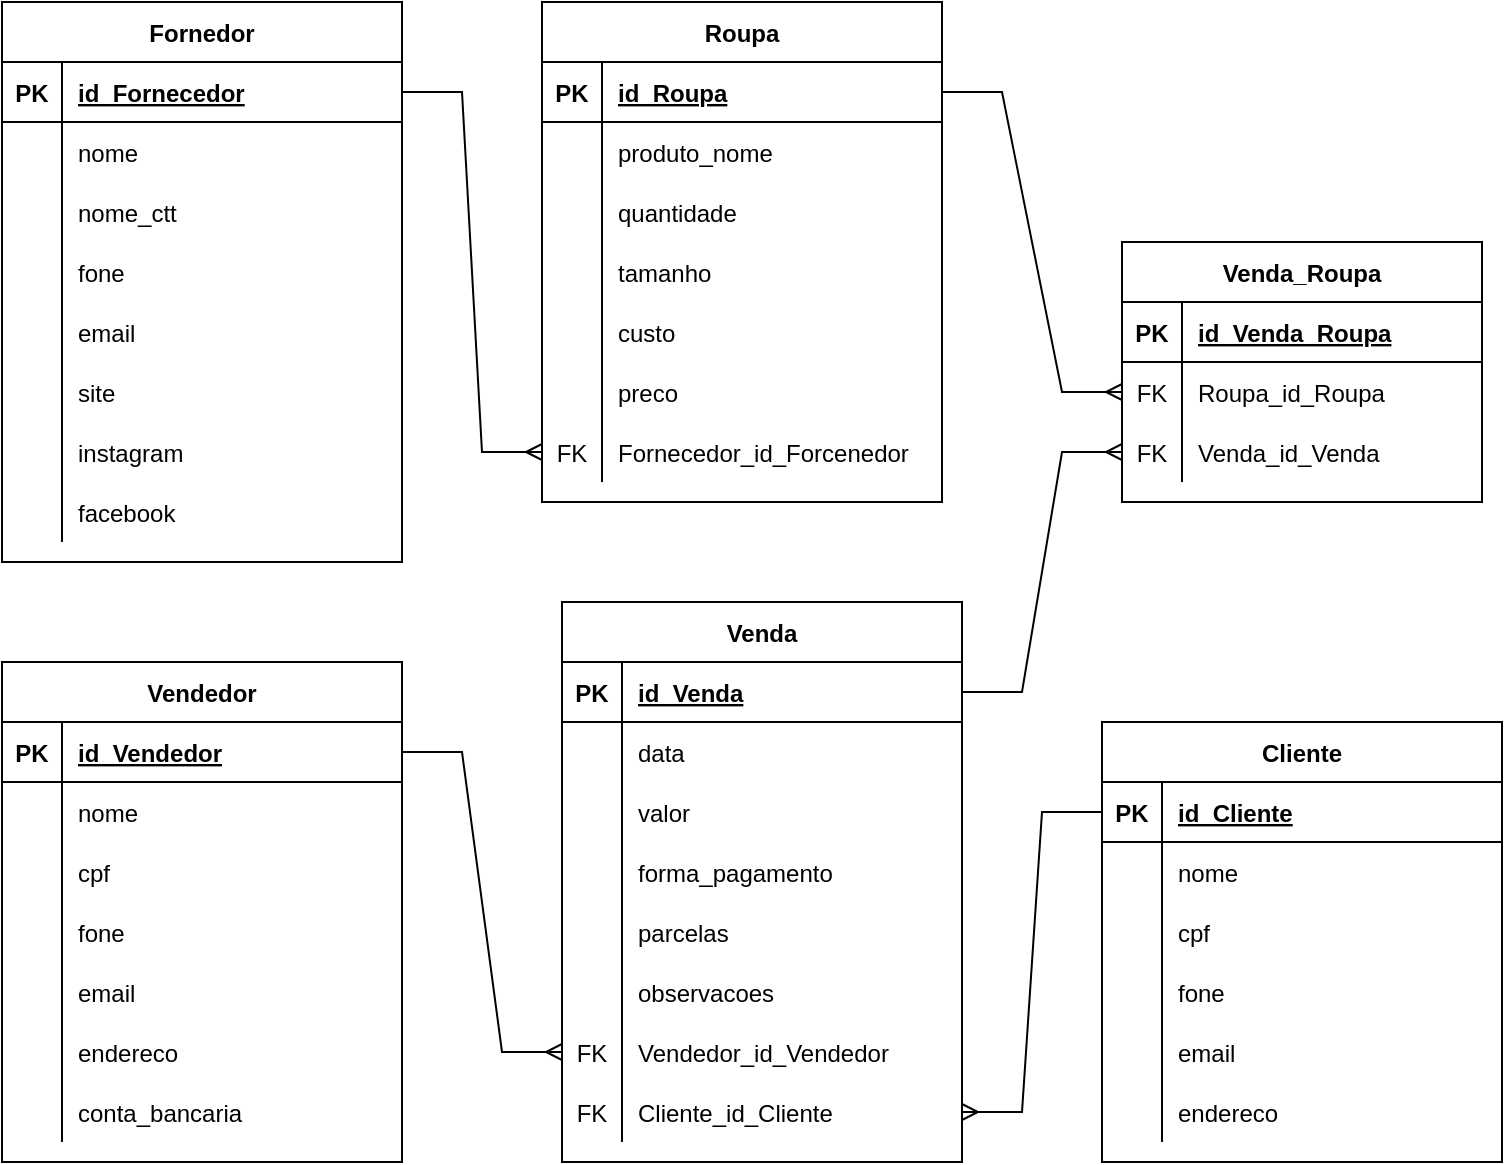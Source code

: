 <mxfile version="17.4.5" type="device"><diagram id="R2lEEEUBdFMjLlhIrx00" name="Page-1"><mxGraphModel dx="1422" dy="754" grid="1" gridSize="10" guides="1" tooltips="1" connect="1" arrows="1" fold="1" page="1" pageScale="1" pageWidth="850" pageHeight="1100" math="0" shadow="0" extFonts="Permanent Marker^https://fonts.googleapis.com/css?family=Permanent+Marker"><root><mxCell id="0"/><mxCell id="1" parent="0"/><mxCell id="zER5BR2tPO34jimGG_qI-1" value="Roupa" style="shape=table;startSize=30;container=1;collapsible=1;childLayout=tableLayout;fixedRows=1;rowLines=0;fontStyle=1;align=center;resizeLast=1;" parent="1" vertex="1"><mxGeometry x="310" y="40" width="200" height="250" as="geometry"/></mxCell><mxCell id="zER5BR2tPO34jimGG_qI-2" value="" style="shape=tableRow;horizontal=0;startSize=0;swimlaneHead=0;swimlaneBody=0;fillColor=none;collapsible=0;dropTarget=0;points=[[0,0.5],[1,0.5]];portConstraint=eastwest;top=0;left=0;right=0;bottom=1;" parent="zER5BR2tPO34jimGG_qI-1" vertex="1"><mxGeometry y="30" width="200" height="30" as="geometry"/></mxCell><mxCell id="zER5BR2tPO34jimGG_qI-3" value="PK" style="shape=partialRectangle;connectable=0;fillColor=none;top=0;left=0;bottom=0;right=0;fontStyle=1;overflow=hidden;" parent="zER5BR2tPO34jimGG_qI-2" vertex="1"><mxGeometry width="30" height="30" as="geometry"><mxRectangle width="30" height="30" as="alternateBounds"/></mxGeometry></mxCell><mxCell id="zER5BR2tPO34jimGG_qI-4" value="id_Roupa" style="shape=partialRectangle;connectable=0;fillColor=none;top=0;left=0;bottom=0;right=0;align=left;spacingLeft=6;fontStyle=5;overflow=hidden;" parent="zER5BR2tPO34jimGG_qI-2" vertex="1"><mxGeometry x="30" width="170" height="30" as="geometry"><mxRectangle width="170" height="30" as="alternateBounds"/></mxGeometry></mxCell><mxCell id="zER5BR2tPO34jimGG_qI-8" value="" style="shape=tableRow;horizontal=0;startSize=0;swimlaneHead=0;swimlaneBody=0;fillColor=none;collapsible=0;dropTarget=0;points=[[0,0.5],[1,0.5]];portConstraint=eastwest;top=0;left=0;right=0;bottom=0;" parent="zER5BR2tPO34jimGG_qI-1" vertex="1"><mxGeometry y="60" width="200" height="30" as="geometry"/></mxCell><mxCell id="zER5BR2tPO34jimGG_qI-9" value="" style="shape=partialRectangle;connectable=0;fillColor=none;top=0;left=0;bottom=0;right=0;editable=1;overflow=hidden;" parent="zER5BR2tPO34jimGG_qI-8" vertex="1"><mxGeometry width="30" height="30" as="geometry"><mxRectangle width="30" height="30" as="alternateBounds"/></mxGeometry></mxCell><mxCell id="zER5BR2tPO34jimGG_qI-10" value="produto_nome" style="shape=partialRectangle;connectable=0;fillColor=none;top=0;left=0;bottom=0;right=0;align=left;spacingLeft=6;overflow=hidden;" parent="zER5BR2tPO34jimGG_qI-8" vertex="1"><mxGeometry x="30" width="170" height="30" as="geometry"><mxRectangle width="170" height="30" as="alternateBounds"/></mxGeometry></mxCell><mxCell id="zER5BR2tPO34jimGG_qI-11" value="" style="shape=tableRow;horizontal=0;startSize=0;swimlaneHead=0;swimlaneBody=0;fillColor=none;collapsible=0;dropTarget=0;points=[[0,0.5],[1,0.5]];portConstraint=eastwest;top=0;left=0;right=0;bottom=0;" parent="zER5BR2tPO34jimGG_qI-1" vertex="1"><mxGeometry y="90" width="200" height="30" as="geometry"/></mxCell><mxCell id="zER5BR2tPO34jimGG_qI-12" value="" style="shape=partialRectangle;connectable=0;fillColor=none;top=0;left=0;bottom=0;right=0;editable=1;overflow=hidden;" parent="zER5BR2tPO34jimGG_qI-11" vertex="1"><mxGeometry width="30" height="30" as="geometry"><mxRectangle width="30" height="30" as="alternateBounds"/></mxGeometry></mxCell><mxCell id="zER5BR2tPO34jimGG_qI-13" value="quantidade" style="shape=partialRectangle;connectable=0;fillColor=none;top=0;left=0;bottom=0;right=0;align=left;spacingLeft=6;overflow=hidden;" parent="zER5BR2tPO34jimGG_qI-11" vertex="1"><mxGeometry x="30" width="170" height="30" as="geometry"><mxRectangle width="170" height="30" as="alternateBounds"/></mxGeometry></mxCell><mxCell id="zER5BR2tPO34jimGG_qI-14" value="" style="shape=tableRow;horizontal=0;startSize=0;swimlaneHead=0;swimlaneBody=0;fillColor=none;collapsible=0;dropTarget=0;points=[[0,0.5],[1,0.5]];portConstraint=eastwest;top=0;left=0;right=0;bottom=0;" parent="zER5BR2tPO34jimGG_qI-1" vertex="1"><mxGeometry y="120" width="200" height="30" as="geometry"/></mxCell><mxCell id="zER5BR2tPO34jimGG_qI-15" value="" style="shape=partialRectangle;connectable=0;fillColor=none;top=0;left=0;bottom=0;right=0;editable=1;overflow=hidden;" parent="zER5BR2tPO34jimGG_qI-14" vertex="1"><mxGeometry width="30" height="30" as="geometry"><mxRectangle width="30" height="30" as="alternateBounds"/></mxGeometry></mxCell><mxCell id="zER5BR2tPO34jimGG_qI-16" value="tamanho" style="shape=partialRectangle;connectable=0;fillColor=none;top=0;left=0;bottom=0;right=0;align=left;spacingLeft=6;overflow=hidden;" parent="zER5BR2tPO34jimGG_qI-14" vertex="1"><mxGeometry x="30" width="170" height="30" as="geometry"><mxRectangle width="170" height="30" as="alternateBounds"/></mxGeometry></mxCell><mxCell id="zER5BR2tPO34jimGG_qI-17" value="" style="shape=tableRow;horizontal=0;startSize=0;swimlaneHead=0;swimlaneBody=0;fillColor=none;collapsible=0;dropTarget=0;points=[[0,0.5],[1,0.5]];portConstraint=eastwest;top=0;left=0;right=0;bottom=0;" parent="zER5BR2tPO34jimGG_qI-1" vertex="1"><mxGeometry y="150" width="200" height="30" as="geometry"/></mxCell><mxCell id="zER5BR2tPO34jimGG_qI-18" value="" style="shape=partialRectangle;connectable=0;fillColor=none;top=0;left=0;bottom=0;right=0;editable=1;overflow=hidden;" parent="zER5BR2tPO34jimGG_qI-17" vertex="1"><mxGeometry width="30" height="30" as="geometry"><mxRectangle width="30" height="30" as="alternateBounds"/></mxGeometry></mxCell><mxCell id="zER5BR2tPO34jimGG_qI-19" value="custo" style="shape=partialRectangle;connectable=0;fillColor=none;top=0;left=0;bottom=0;right=0;align=left;spacingLeft=6;overflow=hidden;" parent="zER5BR2tPO34jimGG_qI-17" vertex="1"><mxGeometry x="30" width="170" height="30" as="geometry"><mxRectangle width="170" height="30" as="alternateBounds"/></mxGeometry></mxCell><mxCell id="zER5BR2tPO34jimGG_qI-20" value="" style="shape=tableRow;horizontal=0;startSize=0;swimlaneHead=0;swimlaneBody=0;fillColor=none;collapsible=0;dropTarget=0;points=[[0,0.5],[1,0.5]];portConstraint=eastwest;top=0;left=0;right=0;bottom=0;" parent="zER5BR2tPO34jimGG_qI-1" vertex="1"><mxGeometry y="180" width="200" height="30" as="geometry"/></mxCell><mxCell id="zER5BR2tPO34jimGG_qI-21" value="" style="shape=partialRectangle;connectable=0;fillColor=none;top=0;left=0;bottom=0;right=0;editable=1;overflow=hidden;" parent="zER5BR2tPO34jimGG_qI-20" vertex="1"><mxGeometry width="30" height="30" as="geometry"><mxRectangle width="30" height="30" as="alternateBounds"/></mxGeometry></mxCell><mxCell id="zER5BR2tPO34jimGG_qI-22" value="preco" style="shape=partialRectangle;connectable=0;fillColor=none;top=0;left=0;bottom=0;right=0;align=left;spacingLeft=6;overflow=hidden;" parent="zER5BR2tPO34jimGG_qI-20" vertex="1"><mxGeometry x="30" width="170" height="30" as="geometry"><mxRectangle width="170" height="30" as="alternateBounds"/></mxGeometry></mxCell><mxCell id="zER5BR2tPO34jimGG_qI-93" value="" style="shape=tableRow;horizontal=0;startSize=0;swimlaneHead=0;swimlaneBody=0;fillColor=none;collapsible=0;dropTarget=0;points=[[0,0.5],[1,0.5]];portConstraint=eastwest;top=0;left=0;right=0;bottom=0;" parent="zER5BR2tPO34jimGG_qI-1" vertex="1"><mxGeometry y="210" width="200" height="30" as="geometry"/></mxCell><mxCell id="zER5BR2tPO34jimGG_qI-94" value="FK" style="shape=partialRectangle;connectable=0;fillColor=none;top=0;left=0;bottom=0;right=0;editable=1;overflow=hidden;" parent="zER5BR2tPO34jimGG_qI-93" vertex="1"><mxGeometry width="30" height="30" as="geometry"><mxRectangle width="30" height="30" as="alternateBounds"/></mxGeometry></mxCell><mxCell id="zER5BR2tPO34jimGG_qI-95" value="Fornecedor_id_Forcenedor" style="shape=partialRectangle;connectable=0;fillColor=none;top=0;left=0;bottom=0;right=0;align=left;spacingLeft=6;overflow=hidden;" parent="zER5BR2tPO34jimGG_qI-93" vertex="1"><mxGeometry x="30" width="170" height="30" as="geometry"><mxRectangle width="170" height="30" as="alternateBounds"/></mxGeometry></mxCell><mxCell id="zER5BR2tPO34jimGG_qI-26" value="Fornedor" style="shape=table;startSize=30;container=1;collapsible=1;childLayout=tableLayout;fixedRows=1;rowLines=0;fontStyle=1;align=center;resizeLast=1;" parent="1" vertex="1"><mxGeometry x="40" y="40" width="200" height="280" as="geometry"/></mxCell><mxCell id="zER5BR2tPO34jimGG_qI-27" value="" style="shape=tableRow;horizontal=0;startSize=0;swimlaneHead=0;swimlaneBody=0;fillColor=none;collapsible=0;dropTarget=0;points=[[0,0.5],[1,0.5]];portConstraint=eastwest;top=0;left=0;right=0;bottom=1;" parent="zER5BR2tPO34jimGG_qI-26" vertex="1"><mxGeometry y="30" width="200" height="30" as="geometry"/></mxCell><mxCell id="zER5BR2tPO34jimGG_qI-28" value="PK" style="shape=partialRectangle;connectable=0;fillColor=none;top=0;left=0;bottom=0;right=0;fontStyle=1;overflow=hidden;" parent="zER5BR2tPO34jimGG_qI-27" vertex="1"><mxGeometry width="30" height="30" as="geometry"><mxRectangle width="30" height="30" as="alternateBounds"/></mxGeometry></mxCell><mxCell id="zER5BR2tPO34jimGG_qI-29" value="id_Fornecedor" style="shape=partialRectangle;connectable=0;fillColor=none;top=0;left=0;bottom=0;right=0;align=left;spacingLeft=6;fontStyle=5;overflow=hidden;" parent="zER5BR2tPO34jimGG_qI-27" vertex="1"><mxGeometry x="30" width="170" height="30" as="geometry"><mxRectangle width="170" height="30" as="alternateBounds"/></mxGeometry></mxCell><mxCell id="zER5BR2tPO34jimGG_qI-30" value="" style="shape=tableRow;horizontal=0;startSize=0;swimlaneHead=0;swimlaneBody=0;fillColor=none;collapsible=0;dropTarget=0;points=[[0,0.5],[1,0.5]];portConstraint=eastwest;top=0;left=0;right=0;bottom=0;" parent="zER5BR2tPO34jimGG_qI-26" vertex="1"><mxGeometry y="60" width="200" height="30" as="geometry"/></mxCell><mxCell id="zER5BR2tPO34jimGG_qI-31" value="" style="shape=partialRectangle;connectable=0;fillColor=none;top=0;left=0;bottom=0;right=0;editable=1;overflow=hidden;" parent="zER5BR2tPO34jimGG_qI-30" vertex="1"><mxGeometry width="30" height="30" as="geometry"><mxRectangle width="30" height="30" as="alternateBounds"/></mxGeometry></mxCell><mxCell id="zER5BR2tPO34jimGG_qI-32" value="nome" style="shape=partialRectangle;connectable=0;fillColor=none;top=0;left=0;bottom=0;right=0;align=left;spacingLeft=6;overflow=hidden;" parent="zER5BR2tPO34jimGG_qI-30" vertex="1"><mxGeometry x="30" width="170" height="30" as="geometry"><mxRectangle width="170" height="30" as="alternateBounds"/></mxGeometry></mxCell><mxCell id="zER5BR2tPO34jimGG_qI-48" value="" style="shape=tableRow;horizontal=0;startSize=0;swimlaneHead=0;swimlaneBody=0;fillColor=none;collapsible=0;dropTarget=0;points=[[0,0.5],[1,0.5]];portConstraint=eastwest;top=0;left=0;right=0;bottom=0;" parent="zER5BR2tPO34jimGG_qI-26" vertex="1"><mxGeometry y="90" width="200" height="30" as="geometry"/></mxCell><mxCell id="zER5BR2tPO34jimGG_qI-49" value="" style="shape=partialRectangle;connectable=0;fillColor=none;top=0;left=0;bottom=0;right=0;editable=1;overflow=hidden;" parent="zER5BR2tPO34jimGG_qI-48" vertex="1"><mxGeometry width="30" height="30" as="geometry"><mxRectangle width="30" height="30" as="alternateBounds"/></mxGeometry></mxCell><mxCell id="zER5BR2tPO34jimGG_qI-50" value="nome_ctt" style="shape=partialRectangle;connectable=0;fillColor=none;top=0;left=0;bottom=0;right=0;align=left;spacingLeft=6;overflow=hidden;" parent="zER5BR2tPO34jimGG_qI-48" vertex="1"><mxGeometry x="30" width="170" height="30" as="geometry"><mxRectangle width="170" height="30" as="alternateBounds"/></mxGeometry></mxCell><mxCell id="zER5BR2tPO34jimGG_qI-33" value="" style="shape=tableRow;horizontal=0;startSize=0;swimlaneHead=0;swimlaneBody=0;fillColor=none;collapsible=0;dropTarget=0;points=[[0,0.5],[1,0.5]];portConstraint=eastwest;top=0;left=0;right=0;bottom=0;" parent="zER5BR2tPO34jimGG_qI-26" vertex="1"><mxGeometry y="120" width="200" height="30" as="geometry"/></mxCell><mxCell id="zER5BR2tPO34jimGG_qI-34" value="" style="shape=partialRectangle;connectable=0;fillColor=none;top=0;left=0;bottom=0;right=0;editable=1;overflow=hidden;" parent="zER5BR2tPO34jimGG_qI-33" vertex="1"><mxGeometry width="30" height="30" as="geometry"><mxRectangle width="30" height="30" as="alternateBounds"/></mxGeometry></mxCell><mxCell id="zER5BR2tPO34jimGG_qI-35" value="fone" style="shape=partialRectangle;connectable=0;fillColor=none;top=0;left=0;bottom=0;right=0;align=left;spacingLeft=6;overflow=hidden;" parent="zER5BR2tPO34jimGG_qI-33" vertex="1"><mxGeometry x="30" width="170" height="30" as="geometry"><mxRectangle width="170" height="30" as="alternateBounds"/></mxGeometry></mxCell><mxCell id="zER5BR2tPO34jimGG_qI-36" value="" style="shape=tableRow;horizontal=0;startSize=0;swimlaneHead=0;swimlaneBody=0;fillColor=none;collapsible=0;dropTarget=0;points=[[0,0.5],[1,0.5]];portConstraint=eastwest;top=0;left=0;right=0;bottom=0;" parent="zER5BR2tPO34jimGG_qI-26" vertex="1"><mxGeometry y="150" width="200" height="30" as="geometry"/></mxCell><mxCell id="zER5BR2tPO34jimGG_qI-37" value="" style="shape=partialRectangle;connectable=0;fillColor=none;top=0;left=0;bottom=0;right=0;editable=1;overflow=hidden;" parent="zER5BR2tPO34jimGG_qI-36" vertex="1"><mxGeometry width="30" height="30" as="geometry"><mxRectangle width="30" height="30" as="alternateBounds"/></mxGeometry></mxCell><mxCell id="zER5BR2tPO34jimGG_qI-38" value="email" style="shape=partialRectangle;connectable=0;fillColor=none;top=0;left=0;bottom=0;right=0;align=left;spacingLeft=6;overflow=hidden;" parent="zER5BR2tPO34jimGG_qI-36" vertex="1"><mxGeometry x="30" width="170" height="30" as="geometry"><mxRectangle width="170" height="30" as="alternateBounds"/></mxGeometry></mxCell><mxCell id="zER5BR2tPO34jimGG_qI-39" value="" style="shape=tableRow;horizontal=0;startSize=0;swimlaneHead=0;swimlaneBody=0;fillColor=none;collapsible=0;dropTarget=0;points=[[0,0.5],[1,0.5]];portConstraint=eastwest;top=0;left=0;right=0;bottom=0;" parent="zER5BR2tPO34jimGG_qI-26" vertex="1"><mxGeometry y="180" width="200" height="30" as="geometry"/></mxCell><mxCell id="zER5BR2tPO34jimGG_qI-40" value="" style="shape=partialRectangle;connectable=0;fillColor=none;top=0;left=0;bottom=0;right=0;editable=1;overflow=hidden;" parent="zER5BR2tPO34jimGG_qI-39" vertex="1"><mxGeometry width="30" height="30" as="geometry"><mxRectangle width="30" height="30" as="alternateBounds"/></mxGeometry></mxCell><mxCell id="zER5BR2tPO34jimGG_qI-41" value="site" style="shape=partialRectangle;connectable=0;fillColor=none;top=0;left=0;bottom=0;right=0;align=left;spacingLeft=6;overflow=hidden;" parent="zER5BR2tPO34jimGG_qI-39" vertex="1"><mxGeometry x="30" width="170" height="30" as="geometry"><mxRectangle width="170" height="30" as="alternateBounds"/></mxGeometry></mxCell><mxCell id="zER5BR2tPO34jimGG_qI-42" value="" style="shape=tableRow;horizontal=0;startSize=0;swimlaneHead=0;swimlaneBody=0;fillColor=none;collapsible=0;dropTarget=0;points=[[0,0.5],[1,0.5]];portConstraint=eastwest;top=0;left=0;right=0;bottom=0;" parent="zER5BR2tPO34jimGG_qI-26" vertex="1"><mxGeometry y="210" width="200" height="30" as="geometry"/></mxCell><mxCell id="zER5BR2tPO34jimGG_qI-43" value="" style="shape=partialRectangle;connectable=0;fillColor=none;top=0;left=0;bottom=0;right=0;editable=1;overflow=hidden;" parent="zER5BR2tPO34jimGG_qI-42" vertex="1"><mxGeometry width="30" height="30" as="geometry"><mxRectangle width="30" height="30" as="alternateBounds"/></mxGeometry></mxCell><mxCell id="zER5BR2tPO34jimGG_qI-44" value="instagram" style="shape=partialRectangle;connectable=0;fillColor=none;top=0;left=0;bottom=0;right=0;align=left;spacingLeft=6;overflow=hidden;" parent="zER5BR2tPO34jimGG_qI-42" vertex="1"><mxGeometry x="30" width="170" height="30" as="geometry"><mxRectangle width="170" height="30" as="alternateBounds"/></mxGeometry></mxCell><mxCell id="zER5BR2tPO34jimGG_qI-45" value="" style="shape=tableRow;horizontal=0;startSize=0;swimlaneHead=0;swimlaneBody=0;fillColor=none;collapsible=0;dropTarget=0;points=[[0,0.5],[1,0.5]];portConstraint=eastwest;top=0;left=0;right=0;bottom=0;" parent="zER5BR2tPO34jimGG_qI-26" vertex="1"><mxGeometry y="240" width="200" height="30" as="geometry"/></mxCell><mxCell id="zER5BR2tPO34jimGG_qI-46" value="" style="shape=partialRectangle;connectable=0;fillColor=none;top=0;left=0;bottom=0;right=0;editable=1;overflow=hidden;" parent="zER5BR2tPO34jimGG_qI-45" vertex="1"><mxGeometry width="30" height="30" as="geometry"><mxRectangle width="30" height="30" as="alternateBounds"/></mxGeometry></mxCell><mxCell id="zER5BR2tPO34jimGG_qI-47" value="facebook" style="shape=partialRectangle;connectable=0;fillColor=none;top=0;left=0;bottom=0;right=0;align=left;spacingLeft=6;overflow=hidden;" parent="zER5BR2tPO34jimGG_qI-45" vertex="1"><mxGeometry x="30" width="170" height="30" as="geometry"><mxRectangle width="170" height="30" as="alternateBounds"/></mxGeometry></mxCell><mxCell id="zER5BR2tPO34jimGG_qI-51" value="Venda_Roupa" style="shape=table;startSize=30;container=1;collapsible=1;childLayout=tableLayout;fixedRows=1;rowLines=0;fontStyle=1;align=center;resizeLast=1;" parent="1" vertex="1"><mxGeometry x="600" y="160" width="180" height="130" as="geometry"/></mxCell><mxCell id="zER5BR2tPO34jimGG_qI-52" value="" style="shape=tableRow;horizontal=0;startSize=0;swimlaneHead=0;swimlaneBody=0;fillColor=none;collapsible=0;dropTarget=0;points=[[0,0.5],[1,0.5]];portConstraint=eastwest;top=0;left=0;right=0;bottom=1;" parent="zER5BR2tPO34jimGG_qI-51" vertex="1"><mxGeometry y="30" width="180" height="30" as="geometry"/></mxCell><mxCell id="zER5BR2tPO34jimGG_qI-53" value="PK" style="shape=partialRectangle;connectable=0;fillColor=none;top=0;left=0;bottom=0;right=0;fontStyle=1;overflow=hidden;" parent="zER5BR2tPO34jimGG_qI-52" vertex="1"><mxGeometry width="30" height="30" as="geometry"><mxRectangle width="30" height="30" as="alternateBounds"/></mxGeometry></mxCell><mxCell id="zER5BR2tPO34jimGG_qI-54" value="id_Venda_Roupa" style="shape=partialRectangle;connectable=0;fillColor=none;top=0;left=0;bottom=0;right=0;align=left;spacingLeft=6;fontStyle=5;overflow=hidden;" parent="zER5BR2tPO34jimGG_qI-52" vertex="1"><mxGeometry x="30" width="150" height="30" as="geometry"><mxRectangle width="150" height="30" as="alternateBounds"/></mxGeometry></mxCell><mxCell id="zER5BR2tPO34jimGG_qI-55" value="" style="shape=tableRow;horizontal=0;startSize=0;swimlaneHead=0;swimlaneBody=0;fillColor=none;collapsible=0;dropTarget=0;points=[[0,0.5],[1,0.5]];portConstraint=eastwest;top=0;left=0;right=0;bottom=0;" parent="zER5BR2tPO34jimGG_qI-51" vertex="1"><mxGeometry y="60" width="180" height="30" as="geometry"/></mxCell><mxCell id="zER5BR2tPO34jimGG_qI-56" value="FK" style="shape=partialRectangle;connectable=0;fillColor=none;top=0;left=0;bottom=0;right=0;editable=1;overflow=hidden;" parent="zER5BR2tPO34jimGG_qI-55" vertex="1"><mxGeometry width="30" height="30" as="geometry"><mxRectangle width="30" height="30" as="alternateBounds"/></mxGeometry></mxCell><mxCell id="zER5BR2tPO34jimGG_qI-57" value="Roupa_id_Roupa" style="shape=partialRectangle;connectable=0;fillColor=none;top=0;left=0;bottom=0;right=0;align=left;spacingLeft=6;overflow=hidden;" parent="zER5BR2tPO34jimGG_qI-55" vertex="1"><mxGeometry x="30" width="150" height="30" as="geometry"><mxRectangle width="150" height="30" as="alternateBounds"/></mxGeometry></mxCell><mxCell id="zER5BR2tPO34jimGG_qI-58" value="" style="shape=tableRow;horizontal=0;startSize=0;swimlaneHead=0;swimlaneBody=0;fillColor=none;collapsible=0;dropTarget=0;points=[[0,0.5],[1,0.5]];portConstraint=eastwest;top=0;left=0;right=0;bottom=0;" parent="zER5BR2tPO34jimGG_qI-51" vertex="1"><mxGeometry y="90" width="180" height="30" as="geometry"/></mxCell><mxCell id="zER5BR2tPO34jimGG_qI-59" value="FK" style="shape=partialRectangle;connectable=0;fillColor=none;top=0;left=0;bottom=0;right=0;editable=1;overflow=hidden;" parent="zER5BR2tPO34jimGG_qI-58" vertex="1"><mxGeometry width="30" height="30" as="geometry"><mxRectangle width="30" height="30" as="alternateBounds"/></mxGeometry></mxCell><mxCell id="zER5BR2tPO34jimGG_qI-60" value="Venda_id_Venda" style="shape=partialRectangle;connectable=0;fillColor=none;top=0;left=0;bottom=0;right=0;align=left;spacingLeft=6;overflow=hidden;" parent="zER5BR2tPO34jimGG_qI-58" vertex="1"><mxGeometry x="30" width="150" height="30" as="geometry"><mxRectangle width="150" height="30" as="alternateBounds"/></mxGeometry></mxCell><mxCell id="zER5BR2tPO34jimGG_qI-96" value="Venda" style="shape=table;startSize=30;container=1;collapsible=1;childLayout=tableLayout;fixedRows=1;rowLines=0;fontStyle=1;align=center;resizeLast=1;" parent="1" vertex="1"><mxGeometry x="320" y="340" width="200" height="280" as="geometry"/></mxCell><mxCell id="zER5BR2tPO34jimGG_qI-97" value="" style="shape=tableRow;horizontal=0;startSize=0;swimlaneHead=0;swimlaneBody=0;fillColor=none;collapsible=0;dropTarget=0;points=[[0,0.5],[1,0.5]];portConstraint=eastwest;top=0;left=0;right=0;bottom=1;" parent="zER5BR2tPO34jimGG_qI-96" vertex="1"><mxGeometry y="30" width="200" height="30" as="geometry"/></mxCell><mxCell id="zER5BR2tPO34jimGG_qI-98" value="PK" style="shape=partialRectangle;connectable=0;fillColor=none;top=0;left=0;bottom=0;right=0;fontStyle=1;overflow=hidden;" parent="zER5BR2tPO34jimGG_qI-97" vertex="1"><mxGeometry width="30" height="30" as="geometry"><mxRectangle width="30" height="30" as="alternateBounds"/></mxGeometry></mxCell><mxCell id="zER5BR2tPO34jimGG_qI-99" value="id_Venda" style="shape=partialRectangle;connectable=0;fillColor=none;top=0;left=0;bottom=0;right=0;align=left;spacingLeft=6;fontStyle=5;overflow=hidden;" parent="zER5BR2tPO34jimGG_qI-97" vertex="1"><mxGeometry x="30" width="170" height="30" as="geometry"><mxRectangle width="170" height="30" as="alternateBounds"/></mxGeometry></mxCell><mxCell id="zER5BR2tPO34jimGG_qI-100" value="" style="shape=tableRow;horizontal=0;startSize=0;swimlaneHead=0;swimlaneBody=0;fillColor=none;collapsible=0;dropTarget=0;points=[[0,0.5],[1,0.5]];portConstraint=eastwest;top=0;left=0;right=0;bottom=0;" parent="zER5BR2tPO34jimGG_qI-96" vertex="1"><mxGeometry y="60" width="200" height="30" as="geometry"/></mxCell><mxCell id="zER5BR2tPO34jimGG_qI-101" value="" style="shape=partialRectangle;connectable=0;fillColor=none;top=0;left=0;bottom=0;right=0;editable=1;overflow=hidden;" parent="zER5BR2tPO34jimGG_qI-100" vertex="1"><mxGeometry width="30" height="30" as="geometry"><mxRectangle width="30" height="30" as="alternateBounds"/></mxGeometry></mxCell><mxCell id="zER5BR2tPO34jimGG_qI-102" value="data" style="shape=partialRectangle;connectable=0;fillColor=none;top=0;left=0;bottom=0;right=0;align=left;spacingLeft=6;overflow=hidden;" parent="zER5BR2tPO34jimGG_qI-100" vertex="1"><mxGeometry x="30" width="170" height="30" as="geometry"><mxRectangle width="170" height="30" as="alternateBounds"/></mxGeometry></mxCell><mxCell id="zER5BR2tPO34jimGG_qI-103" value="" style="shape=tableRow;horizontal=0;startSize=0;swimlaneHead=0;swimlaneBody=0;fillColor=none;collapsible=0;dropTarget=0;points=[[0,0.5],[1,0.5]];portConstraint=eastwest;top=0;left=0;right=0;bottom=0;" parent="zER5BR2tPO34jimGG_qI-96" vertex="1"><mxGeometry y="90" width="200" height="30" as="geometry"/></mxCell><mxCell id="zER5BR2tPO34jimGG_qI-104" value="" style="shape=partialRectangle;connectable=0;fillColor=none;top=0;left=0;bottom=0;right=0;editable=1;overflow=hidden;" parent="zER5BR2tPO34jimGG_qI-103" vertex="1"><mxGeometry width="30" height="30" as="geometry"><mxRectangle width="30" height="30" as="alternateBounds"/></mxGeometry></mxCell><mxCell id="zER5BR2tPO34jimGG_qI-105" value="valor" style="shape=partialRectangle;connectable=0;fillColor=none;top=0;left=0;bottom=0;right=0;align=left;spacingLeft=6;overflow=hidden;" parent="zER5BR2tPO34jimGG_qI-103" vertex="1"><mxGeometry x="30" width="170" height="30" as="geometry"><mxRectangle width="170" height="30" as="alternateBounds"/></mxGeometry></mxCell><mxCell id="zER5BR2tPO34jimGG_qI-106" value="" style="shape=tableRow;horizontal=0;startSize=0;swimlaneHead=0;swimlaneBody=0;fillColor=none;collapsible=0;dropTarget=0;points=[[0,0.5],[1,0.5]];portConstraint=eastwest;top=0;left=0;right=0;bottom=0;" parent="zER5BR2tPO34jimGG_qI-96" vertex="1"><mxGeometry y="120" width="200" height="30" as="geometry"/></mxCell><mxCell id="zER5BR2tPO34jimGG_qI-107" value="" style="shape=partialRectangle;connectable=0;fillColor=none;top=0;left=0;bottom=0;right=0;editable=1;overflow=hidden;" parent="zER5BR2tPO34jimGG_qI-106" vertex="1"><mxGeometry width="30" height="30" as="geometry"><mxRectangle width="30" height="30" as="alternateBounds"/></mxGeometry></mxCell><mxCell id="zER5BR2tPO34jimGG_qI-108" value="forma_pagamento" style="shape=partialRectangle;connectable=0;fillColor=none;top=0;left=0;bottom=0;right=0;align=left;spacingLeft=6;overflow=hidden;" parent="zER5BR2tPO34jimGG_qI-106" vertex="1"><mxGeometry x="30" width="170" height="30" as="geometry"><mxRectangle width="170" height="30" as="alternateBounds"/></mxGeometry></mxCell><mxCell id="zER5BR2tPO34jimGG_qI-109" value="" style="shape=tableRow;horizontal=0;startSize=0;swimlaneHead=0;swimlaneBody=0;fillColor=none;collapsible=0;dropTarget=0;points=[[0,0.5],[1,0.5]];portConstraint=eastwest;top=0;left=0;right=0;bottom=0;" parent="zER5BR2tPO34jimGG_qI-96" vertex="1"><mxGeometry y="150" width="200" height="30" as="geometry"/></mxCell><mxCell id="zER5BR2tPO34jimGG_qI-110" value="" style="shape=partialRectangle;connectable=0;fillColor=none;top=0;left=0;bottom=0;right=0;editable=1;overflow=hidden;" parent="zER5BR2tPO34jimGG_qI-109" vertex="1"><mxGeometry width="30" height="30" as="geometry"><mxRectangle width="30" height="30" as="alternateBounds"/></mxGeometry></mxCell><mxCell id="zER5BR2tPO34jimGG_qI-111" value="parcelas" style="shape=partialRectangle;connectable=0;fillColor=none;top=0;left=0;bottom=0;right=0;align=left;spacingLeft=6;overflow=hidden;" parent="zER5BR2tPO34jimGG_qI-109" vertex="1"><mxGeometry x="30" width="170" height="30" as="geometry"><mxRectangle width="170" height="30" as="alternateBounds"/></mxGeometry></mxCell><mxCell id="zER5BR2tPO34jimGG_qI-112" value="" style="shape=tableRow;horizontal=0;startSize=0;swimlaneHead=0;swimlaneBody=0;fillColor=none;collapsible=0;dropTarget=0;points=[[0,0.5],[1,0.5]];portConstraint=eastwest;top=0;left=0;right=0;bottom=0;" parent="zER5BR2tPO34jimGG_qI-96" vertex="1"><mxGeometry y="180" width="200" height="30" as="geometry"/></mxCell><mxCell id="zER5BR2tPO34jimGG_qI-113" value="" style="shape=partialRectangle;connectable=0;fillColor=none;top=0;left=0;bottom=0;right=0;editable=1;overflow=hidden;" parent="zER5BR2tPO34jimGG_qI-112" vertex="1"><mxGeometry width="30" height="30" as="geometry"><mxRectangle width="30" height="30" as="alternateBounds"/></mxGeometry></mxCell><mxCell id="zER5BR2tPO34jimGG_qI-114" value="observacoes" style="shape=partialRectangle;connectable=0;fillColor=none;top=0;left=0;bottom=0;right=0;align=left;spacingLeft=6;overflow=hidden;" parent="zER5BR2tPO34jimGG_qI-112" vertex="1"><mxGeometry x="30" width="170" height="30" as="geometry"><mxRectangle width="170" height="30" as="alternateBounds"/></mxGeometry></mxCell><mxCell id="zER5BR2tPO34jimGG_qI-115" value="" style="shape=tableRow;horizontal=0;startSize=0;swimlaneHead=0;swimlaneBody=0;fillColor=none;collapsible=0;dropTarget=0;points=[[0,0.5],[1,0.5]];portConstraint=eastwest;top=0;left=0;right=0;bottom=0;" parent="zER5BR2tPO34jimGG_qI-96" vertex="1"><mxGeometry y="210" width="200" height="30" as="geometry"/></mxCell><mxCell id="zER5BR2tPO34jimGG_qI-116" value="FK" style="shape=partialRectangle;connectable=0;fillColor=none;top=0;left=0;bottom=0;right=0;editable=1;overflow=hidden;" parent="zER5BR2tPO34jimGG_qI-115" vertex="1"><mxGeometry width="30" height="30" as="geometry"><mxRectangle width="30" height="30" as="alternateBounds"/></mxGeometry></mxCell><mxCell id="zER5BR2tPO34jimGG_qI-117" value="Vendedor_id_Vendedor" style="shape=partialRectangle;connectable=0;fillColor=none;top=0;left=0;bottom=0;right=0;align=left;spacingLeft=6;overflow=hidden;" parent="zER5BR2tPO34jimGG_qI-115" vertex="1"><mxGeometry x="30" width="170" height="30" as="geometry"><mxRectangle width="170" height="30" as="alternateBounds"/></mxGeometry></mxCell><mxCell id="zER5BR2tPO34jimGG_qI-118" value="" style="shape=tableRow;horizontal=0;startSize=0;swimlaneHead=0;swimlaneBody=0;fillColor=none;collapsible=0;dropTarget=0;points=[[0,0.5],[1,0.5]];portConstraint=eastwest;top=0;left=0;right=0;bottom=0;" parent="zER5BR2tPO34jimGG_qI-96" vertex="1"><mxGeometry y="240" width="200" height="30" as="geometry"/></mxCell><mxCell id="zER5BR2tPO34jimGG_qI-119" value="FK" style="shape=partialRectangle;connectable=0;fillColor=none;top=0;left=0;bottom=0;right=0;editable=1;overflow=hidden;" parent="zER5BR2tPO34jimGG_qI-118" vertex="1"><mxGeometry width="30" height="30" as="geometry"><mxRectangle width="30" height="30" as="alternateBounds"/></mxGeometry></mxCell><mxCell id="zER5BR2tPO34jimGG_qI-120" value="Cliente_id_Cliente" style="shape=partialRectangle;connectable=0;fillColor=none;top=0;left=0;bottom=0;right=0;align=left;spacingLeft=6;overflow=hidden;" parent="zER5BR2tPO34jimGG_qI-118" vertex="1"><mxGeometry x="30" width="170" height="30" as="geometry"><mxRectangle width="170" height="30" as="alternateBounds"/></mxGeometry></mxCell><mxCell id="zER5BR2tPO34jimGG_qI-121" value="Vendedor" style="shape=table;startSize=30;container=1;collapsible=1;childLayout=tableLayout;fixedRows=1;rowLines=0;fontStyle=1;align=center;resizeLast=1;" parent="1" vertex="1"><mxGeometry x="40" y="370" width="200" height="250" as="geometry"/></mxCell><mxCell id="zER5BR2tPO34jimGG_qI-122" value="" style="shape=tableRow;horizontal=0;startSize=0;swimlaneHead=0;swimlaneBody=0;fillColor=none;collapsible=0;dropTarget=0;points=[[0,0.5],[1,0.5]];portConstraint=eastwest;top=0;left=0;right=0;bottom=1;" parent="zER5BR2tPO34jimGG_qI-121" vertex="1"><mxGeometry y="30" width="200" height="30" as="geometry"/></mxCell><mxCell id="zER5BR2tPO34jimGG_qI-123" value="PK" style="shape=partialRectangle;connectable=0;fillColor=none;top=0;left=0;bottom=0;right=0;fontStyle=1;overflow=hidden;" parent="zER5BR2tPO34jimGG_qI-122" vertex="1"><mxGeometry width="30" height="30" as="geometry"><mxRectangle width="30" height="30" as="alternateBounds"/></mxGeometry></mxCell><mxCell id="zER5BR2tPO34jimGG_qI-124" value="id_Vendedor" style="shape=partialRectangle;connectable=0;fillColor=none;top=0;left=0;bottom=0;right=0;align=left;spacingLeft=6;fontStyle=5;overflow=hidden;" parent="zER5BR2tPO34jimGG_qI-122" vertex="1"><mxGeometry x="30" width="170" height="30" as="geometry"><mxRectangle width="170" height="30" as="alternateBounds"/></mxGeometry></mxCell><mxCell id="zER5BR2tPO34jimGG_qI-125" value="" style="shape=tableRow;horizontal=0;startSize=0;swimlaneHead=0;swimlaneBody=0;fillColor=none;collapsible=0;dropTarget=0;points=[[0,0.5],[1,0.5]];portConstraint=eastwest;top=0;left=0;right=0;bottom=0;" parent="zER5BR2tPO34jimGG_qI-121" vertex="1"><mxGeometry y="60" width="200" height="30" as="geometry"/></mxCell><mxCell id="zER5BR2tPO34jimGG_qI-126" value="" style="shape=partialRectangle;connectable=0;fillColor=none;top=0;left=0;bottom=0;right=0;editable=1;overflow=hidden;" parent="zER5BR2tPO34jimGG_qI-125" vertex="1"><mxGeometry width="30" height="30" as="geometry"><mxRectangle width="30" height="30" as="alternateBounds"/></mxGeometry></mxCell><mxCell id="zER5BR2tPO34jimGG_qI-127" value="nome" style="shape=partialRectangle;connectable=0;fillColor=none;top=0;left=0;bottom=0;right=0;align=left;spacingLeft=6;overflow=hidden;" parent="zER5BR2tPO34jimGG_qI-125" vertex="1"><mxGeometry x="30" width="170" height="30" as="geometry"><mxRectangle width="170" height="30" as="alternateBounds"/></mxGeometry></mxCell><mxCell id="zER5BR2tPO34jimGG_qI-128" value="" style="shape=tableRow;horizontal=0;startSize=0;swimlaneHead=0;swimlaneBody=0;fillColor=none;collapsible=0;dropTarget=0;points=[[0,0.5],[1,0.5]];portConstraint=eastwest;top=0;left=0;right=0;bottom=0;" parent="zER5BR2tPO34jimGG_qI-121" vertex="1"><mxGeometry y="90" width="200" height="30" as="geometry"/></mxCell><mxCell id="zER5BR2tPO34jimGG_qI-129" value="" style="shape=partialRectangle;connectable=0;fillColor=none;top=0;left=0;bottom=0;right=0;editable=1;overflow=hidden;" parent="zER5BR2tPO34jimGG_qI-128" vertex="1"><mxGeometry width="30" height="30" as="geometry"><mxRectangle width="30" height="30" as="alternateBounds"/></mxGeometry></mxCell><mxCell id="zER5BR2tPO34jimGG_qI-130" value="cpf" style="shape=partialRectangle;connectable=0;fillColor=none;top=0;left=0;bottom=0;right=0;align=left;spacingLeft=6;overflow=hidden;" parent="zER5BR2tPO34jimGG_qI-128" vertex="1"><mxGeometry x="30" width="170" height="30" as="geometry"><mxRectangle width="170" height="30" as="alternateBounds"/></mxGeometry></mxCell><mxCell id="zER5BR2tPO34jimGG_qI-131" value="" style="shape=tableRow;horizontal=0;startSize=0;swimlaneHead=0;swimlaneBody=0;fillColor=none;collapsible=0;dropTarget=0;points=[[0,0.5],[1,0.5]];portConstraint=eastwest;top=0;left=0;right=0;bottom=0;" parent="zER5BR2tPO34jimGG_qI-121" vertex="1"><mxGeometry y="120" width="200" height="30" as="geometry"/></mxCell><mxCell id="zER5BR2tPO34jimGG_qI-132" value="" style="shape=partialRectangle;connectable=0;fillColor=none;top=0;left=0;bottom=0;right=0;editable=1;overflow=hidden;" parent="zER5BR2tPO34jimGG_qI-131" vertex="1"><mxGeometry width="30" height="30" as="geometry"><mxRectangle width="30" height="30" as="alternateBounds"/></mxGeometry></mxCell><mxCell id="zER5BR2tPO34jimGG_qI-133" value="fone" style="shape=partialRectangle;connectable=0;fillColor=none;top=0;left=0;bottom=0;right=0;align=left;spacingLeft=6;overflow=hidden;" parent="zER5BR2tPO34jimGG_qI-131" vertex="1"><mxGeometry x="30" width="170" height="30" as="geometry"><mxRectangle width="170" height="30" as="alternateBounds"/></mxGeometry></mxCell><mxCell id="zER5BR2tPO34jimGG_qI-134" value="" style="shape=tableRow;horizontal=0;startSize=0;swimlaneHead=0;swimlaneBody=0;fillColor=none;collapsible=0;dropTarget=0;points=[[0,0.5],[1,0.5]];portConstraint=eastwest;top=0;left=0;right=0;bottom=0;" parent="zER5BR2tPO34jimGG_qI-121" vertex="1"><mxGeometry y="150" width="200" height="30" as="geometry"/></mxCell><mxCell id="zER5BR2tPO34jimGG_qI-135" value="" style="shape=partialRectangle;connectable=0;fillColor=none;top=0;left=0;bottom=0;right=0;editable=1;overflow=hidden;" parent="zER5BR2tPO34jimGG_qI-134" vertex="1"><mxGeometry width="30" height="30" as="geometry"><mxRectangle width="30" height="30" as="alternateBounds"/></mxGeometry></mxCell><mxCell id="zER5BR2tPO34jimGG_qI-136" value="email" style="shape=partialRectangle;connectable=0;fillColor=none;top=0;left=0;bottom=0;right=0;align=left;spacingLeft=6;overflow=hidden;" parent="zER5BR2tPO34jimGG_qI-134" vertex="1"><mxGeometry x="30" width="170" height="30" as="geometry"><mxRectangle width="170" height="30" as="alternateBounds"/></mxGeometry></mxCell><mxCell id="zER5BR2tPO34jimGG_qI-137" value="" style="shape=tableRow;horizontal=0;startSize=0;swimlaneHead=0;swimlaneBody=0;fillColor=none;collapsible=0;dropTarget=0;points=[[0,0.5],[1,0.5]];portConstraint=eastwest;top=0;left=0;right=0;bottom=0;" parent="zER5BR2tPO34jimGG_qI-121" vertex="1"><mxGeometry y="180" width="200" height="30" as="geometry"/></mxCell><mxCell id="zER5BR2tPO34jimGG_qI-138" value="" style="shape=partialRectangle;connectable=0;fillColor=none;top=0;left=0;bottom=0;right=0;editable=1;overflow=hidden;" parent="zER5BR2tPO34jimGG_qI-137" vertex="1"><mxGeometry width="30" height="30" as="geometry"><mxRectangle width="30" height="30" as="alternateBounds"/></mxGeometry></mxCell><mxCell id="zER5BR2tPO34jimGG_qI-139" value="endereco" style="shape=partialRectangle;connectable=0;fillColor=none;top=0;left=0;bottom=0;right=0;align=left;spacingLeft=6;overflow=hidden;" parent="zER5BR2tPO34jimGG_qI-137" vertex="1"><mxGeometry x="30" width="170" height="30" as="geometry"><mxRectangle width="170" height="30" as="alternateBounds"/></mxGeometry></mxCell><mxCell id="zER5BR2tPO34jimGG_qI-140" value="" style="shape=tableRow;horizontal=0;startSize=0;swimlaneHead=0;swimlaneBody=0;fillColor=none;collapsible=0;dropTarget=0;points=[[0,0.5],[1,0.5]];portConstraint=eastwest;top=0;left=0;right=0;bottom=0;" parent="zER5BR2tPO34jimGG_qI-121" vertex="1"><mxGeometry y="210" width="200" height="30" as="geometry"/></mxCell><mxCell id="zER5BR2tPO34jimGG_qI-141" value="" style="shape=partialRectangle;connectable=0;fillColor=none;top=0;left=0;bottom=0;right=0;editable=1;overflow=hidden;" parent="zER5BR2tPO34jimGG_qI-140" vertex="1"><mxGeometry width="30" height="30" as="geometry"><mxRectangle width="30" height="30" as="alternateBounds"/></mxGeometry></mxCell><mxCell id="zER5BR2tPO34jimGG_qI-142" value="conta_bancaria" style="shape=partialRectangle;connectable=0;fillColor=none;top=0;left=0;bottom=0;right=0;align=left;spacingLeft=6;overflow=hidden;" parent="zER5BR2tPO34jimGG_qI-140" vertex="1"><mxGeometry x="30" width="170" height="30" as="geometry"><mxRectangle width="170" height="30" as="alternateBounds"/></mxGeometry></mxCell><mxCell id="zER5BR2tPO34jimGG_qI-143" value="Cliente" style="shape=table;startSize=30;container=1;collapsible=1;childLayout=tableLayout;fixedRows=1;rowLines=0;fontStyle=1;align=center;resizeLast=1;" parent="1" vertex="1"><mxGeometry x="590" y="400" width="200" height="220" as="geometry"/></mxCell><mxCell id="zER5BR2tPO34jimGG_qI-144" value="" style="shape=tableRow;horizontal=0;startSize=0;swimlaneHead=0;swimlaneBody=0;fillColor=none;collapsible=0;dropTarget=0;points=[[0,0.5],[1,0.5]];portConstraint=eastwest;top=0;left=0;right=0;bottom=1;" parent="zER5BR2tPO34jimGG_qI-143" vertex="1"><mxGeometry y="30" width="200" height="30" as="geometry"/></mxCell><mxCell id="zER5BR2tPO34jimGG_qI-145" value="PK" style="shape=partialRectangle;connectable=0;fillColor=none;top=0;left=0;bottom=0;right=0;fontStyle=1;overflow=hidden;" parent="zER5BR2tPO34jimGG_qI-144" vertex="1"><mxGeometry width="30" height="30" as="geometry"><mxRectangle width="30" height="30" as="alternateBounds"/></mxGeometry></mxCell><mxCell id="zER5BR2tPO34jimGG_qI-146" value="id_Cliente" style="shape=partialRectangle;connectable=0;fillColor=none;top=0;left=0;bottom=0;right=0;align=left;spacingLeft=6;fontStyle=5;overflow=hidden;" parent="zER5BR2tPO34jimGG_qI-144" vertex="1"><mxGeometry x="30" width="170" height="30" as="geometry"><mxRectangle width="170" height="30" as="alternateBounds"/></mxGeometry></mxCell><mxCell id="zER5BR2tPO34jimGG_qI-147" value="" style="shape=tableRow;horizontal=0;startSize=0;swimlaneHead=0;swimlaneBody=0;fillColor=none;collapsible=0;dropTarget=0;points=[[0,0.5],[1,0.5]];portConstraint=eastwest;top=0;left=0;right=0;bottom=0;" parent="zER5BR2tPO34jimGG_qI-143" vertex="1"><mxGeometry y="60" width="200" height="30" as="geometry"/></mxCell><mxCell id="zER5BR2tPO34jimGG_qI-148" value="" style="shape=partialRectangle;connectable=0;fillColor=none;top=0;left=0;bottom=0;right=0;editable=1;overflow=hidden;" parent="zER5BR2tPO34jimGG_qI-147" vertex="1"><mxGeometry width="30" height="30" as="geometry"><mxRectangle width="30" height="30" as="alternateBounds"/></mxGeometry></mxCell><mxCell id="zER5BR2tPO34jimGG_qI-149" value="nome" style="shape=partialRectangle;connectable=0;fillColor=none;top=0;left=0;bottom=0;right=0;align=left;spacingLeft=6;overflow=hidden;" parent="zER5BR2tPO34jimGG_qI-147" vertex="1"><mxGeometry x="30" width="170" height="30" as="geometry"><mxRectangle width="170" height="30" as="alternateBounds"/></mxGeometry></mxCell><mxCell id="zER5BR2tPO34jimGG_qI-150" value="" style="shape=tableRow;horizontal=0;startSize=0;swimlaneHead=0;swimlaneBody=0;fillColor=none;collapsible=0;dropTarget=0;points=[[0,0.5],[1,0.5]];portConstraint=eastwest;top=0;left=0;right=0;bottom=0;" parent="zER5BR2tPO34jimGG_qI-143" vertex="1"><mxGeometry y="90" width="200" height="30" as="geometry"/></mxCell><mxCell id="zER5BR2tPO34jimGG_qI-151" value="" style="shape=partialRectangle;connectable=0;fillColor=none;top=0;left=0;bottom=0;right=0;editable=1;overflow=hidden;" parent="zER5BR2tPO34jimGG_qI-150" vertex="1"><mxGeometry width="30" height="30" as="geometry"><mxRectangle width="30" height="30" as="alternateBounds"/></mxGeometry></mxCell><mxCell id="zER5BR2tPO34jimGG_qI-152" value="cpf" style="shape=partialRectangle;connectable=0;fillColor=none;top=0;left=0;bottom=0;right=0;align=left;spacingLeft=6;overflow=hidden;" parent="zER5BR2tPO34jimGG_qI-150" vertex="1"><mxGeometry x="30" width="170" height="30" as="geometry"><mxRectangle width="170" height="30" as="alternateBounds"/></mxGeometry></mxCell><mxCell id="zER5BR2tPO34jimGG_qI-153" value="" style="shape=tableRow;horizontal=0;startSize=0;swimlaneHead=0;swimlaneBody=0;fillColor=none;collapsible=0;dropTarget=0;points=[[0,0.5],[1,0.5]];portConstraint=eastwest;top=0;left=0;right=0;bottom=0;" parent="zER5BR2tPO34jimGG_qI-143" vertex="1"><mxGeometry y="120" width="200" height="30" as="geometry"/></mxCell><mxCell id="zER5BR2tPO34jimGG_qI-154" value="" style="shape=partialRectangle;connectable=0;fillColor=none;top=0;left=0;bottom=0;right=0;editable=1;overflow=hidden;" parent="zER5BR2tPO34jimGG_qI-153" vertex="1"><mxGeometry width="30" height="30" as="geometry"><mxRectangle width="30" height="30" as="alternateBounds"/></mxGeometry></mxCell><mxCell id="zER5BR2tPO34jimGG_qI-155" value="fone" style="shape=partialRectangle;connectable=0;fillColor=none;top=0;left=0;bottom=0;right=0;align=left;spacingLeft=6;overflow=hidden;" parent="zER5BR2tPO34jimGG_qI-153" vertex="1"><mxGeometry x="30" width="170" height="30" as="geometry"><mxRectangle width="170" height="30" as="alternateBounds"/></mxGeometry></mxCell><mxCell id="zER5BR2tPO34jimGG_qI-156" value="" style="shape=tableRow;horizontal=0;startSize=0;swimlaneHead=0;swimlaneBody=0;fillColor=none;collapsible=0;dropTarget=0;points=[[0,0.5],[1,0.5]];portConstraint=eastwest;top=0;left=0;right=0;bottom=0;" parent="zER5BR2tPO34jimGG_qI-143" vertex="1"><mxGeometry y="150" width="200" height="30" as="geometry"/></mxCell><mxCell id="zER5BR2tPO34jimGG_qI-157" value="" style="shape=partialRectangle;connectable=0;fillColor=none;top=0;left=0;bottom=0;right=0;editable=1;overflow=hidden;" parent="zER5BR2tPO34jimGG_qI-156" vertex="1"><mxGeometry width="30" height="30" as="geometry"><mxRectangle width="30" height="30" as="alternateBounds"/></mxGeometry></mxCell><mxCell id="zER5BR2tPO34jimGG_qI-158" value="email" style="shape=partialRectangle;connectable=0;fillColor=none;top=0;left=0;bottom=0;right=0;align=left;spacingLeft=6;overflow=hidden;" parent="zER5BR2tPO34jimGG_qI-156" vertex="1"><mxGeometry x="30" width="170" height="30" as="geometry"><mxRectangle width="170" height="30" as="alternateBounds"/></mxGeometry></mxCell><mxCell id="zER5BR2tPO34jimGG_qI-159" value="" style="shape=tableRow;horizontal=0;startSize=0;swimlaneHead=0;swimlaneBody=0;fillColor=none;collapsible=0;dropTarget=0;points=[[0,0.5],[1,0.5]];portConstraint=eastwest;top=0;left=0;right=0;bottom=0;" parent="zER5BR2tPO34jimGG_qI-143" vertex="1"><mxGeometry y="180" width="200" height="30" as="geometry"/></mxCell><mxCell id="zER5BR2tPO34jimGG_qI-160" value="" style="shape=partialRectangle;connectable=0;fillColor=none;top=0;left=0;bottom=0;right=0;editable=1;overflow=hidden;" parent="zER5BR2tPO34jimGG_qI-159" vertex="1"><mxGeometry width="30" height="30" as="geometry"><mxRectangle width="30" height="30" as="alternateBounds"/></mxGeometry></mxCell><mxCell id="zER5BR2tPO34jimGG_qI-161" value="endereco" style="shape=partialRectangle;connectable=0;fillColor=none;top=0;left=0;bottom=0;right=0;align=left;spacingLeft=6;overflow=hidden;" parent="zER5BR2tPO34jimGG_qI-159" vertex="1"><mxGeometry x="30" width="170" height="30" as="geometry"><mxRectangle width="170" height="30" as="alternateBounds"/></mxGeometry></mxCell><mxCell id="ribqymi9RfVP-wMAiCh3-2" value="" style="edgeStyle=entityRelationEdgeStyle;fontSize=12;html=1;endArrow=ERmany;rounded=0;" edge="1" parent="1" source="zER5BR2tPO34jimGG_qI-144" target="zER5BR2tPO34jimGG_qI-118"><mxGeometry width="100" height="100" relative="1" as="geometry"><mxPoint x="370" y="440" as="sourcePoint"/><mxPoint x="550" y="500" as="targetPoint"/></mxGeometry></mxCell><mxCell id="ribqymi9RfVP-wMAiCh3-3" value="" style="edgeStyle=entityRelationEdgeStyle;fontSize=12;html=1;endArrow=ERmany;rounded=0;" edge="1" parent="1" source="zER5BR2tPO34jimGG_qI-2" target="zER5BR2tPO34jimGG_qI-55"><mxGeometry width="100" height="100" relative="1" as="geometry"><mxPoint x="530" y="605" as="sourcePoint"/><mxPoint x="600" y="455" as="targetPoint"/></mxGeometry></mxCell><mxCell id="ribqymi9RfVP-wMAiCh3-4" value="" style="edgeStyle=entityRelationEdgeStyle;fontSize=12;html=1;endArrow=ERmany;rounded=0;" edge="1" parent="1" source="zER5BR2tPO34jimGG_qI-97" target="zER5BR2tPO34jimGG_qI-58"><mxGeometry width="100" height="100" relative="1" as="geometry"><mxPoint x="520" y="95" as="sourcePoint"/><mxPoint x="610" y="245" as="targetPoint"/></mxGeometry></mxCell><mxCell id="ribqymi9RfVP-wMAiCh3-5" value="" style="edgeStyle=entityRelationEdgeStyle;fontSize=12;html=1;endArrow=ERmany;rounded=0;" edge="1" parent="1" source="zER5BR2tPO34jimGG_qI-27" target="zER5BR2tPO34jimGG_qI-93"><mxGeometry width="100" height="100" relative="1" as="geometry"><mxPoint x="530" y="105" as="sourcePoint"/><mxPoint x="620" y="255" as="targetPoint"/></mxGeometry></mxCell><mxCell id="ribqymi9RfVP-wMAiCh3-6" value="" style="edgeStyle=entityRelationEdgeStyle;fontSize=12;html=1;endArrow=ERmany;rounded=0;" edge="1" parent="1" source="zER5BR2tPO34jimGG_qI-122" target="zER5BR2tPO34jimGG_qI-115"><mxGeometry width="100" height="100" relative="1" as="geometry"><mxPoint x="540" y="115" as="sourcePoint"/><mxPoint x="630" y="265" as="targetPoint"/></mxGeometry></mxCell></root></mxGraphModel></diagram></mxfile>